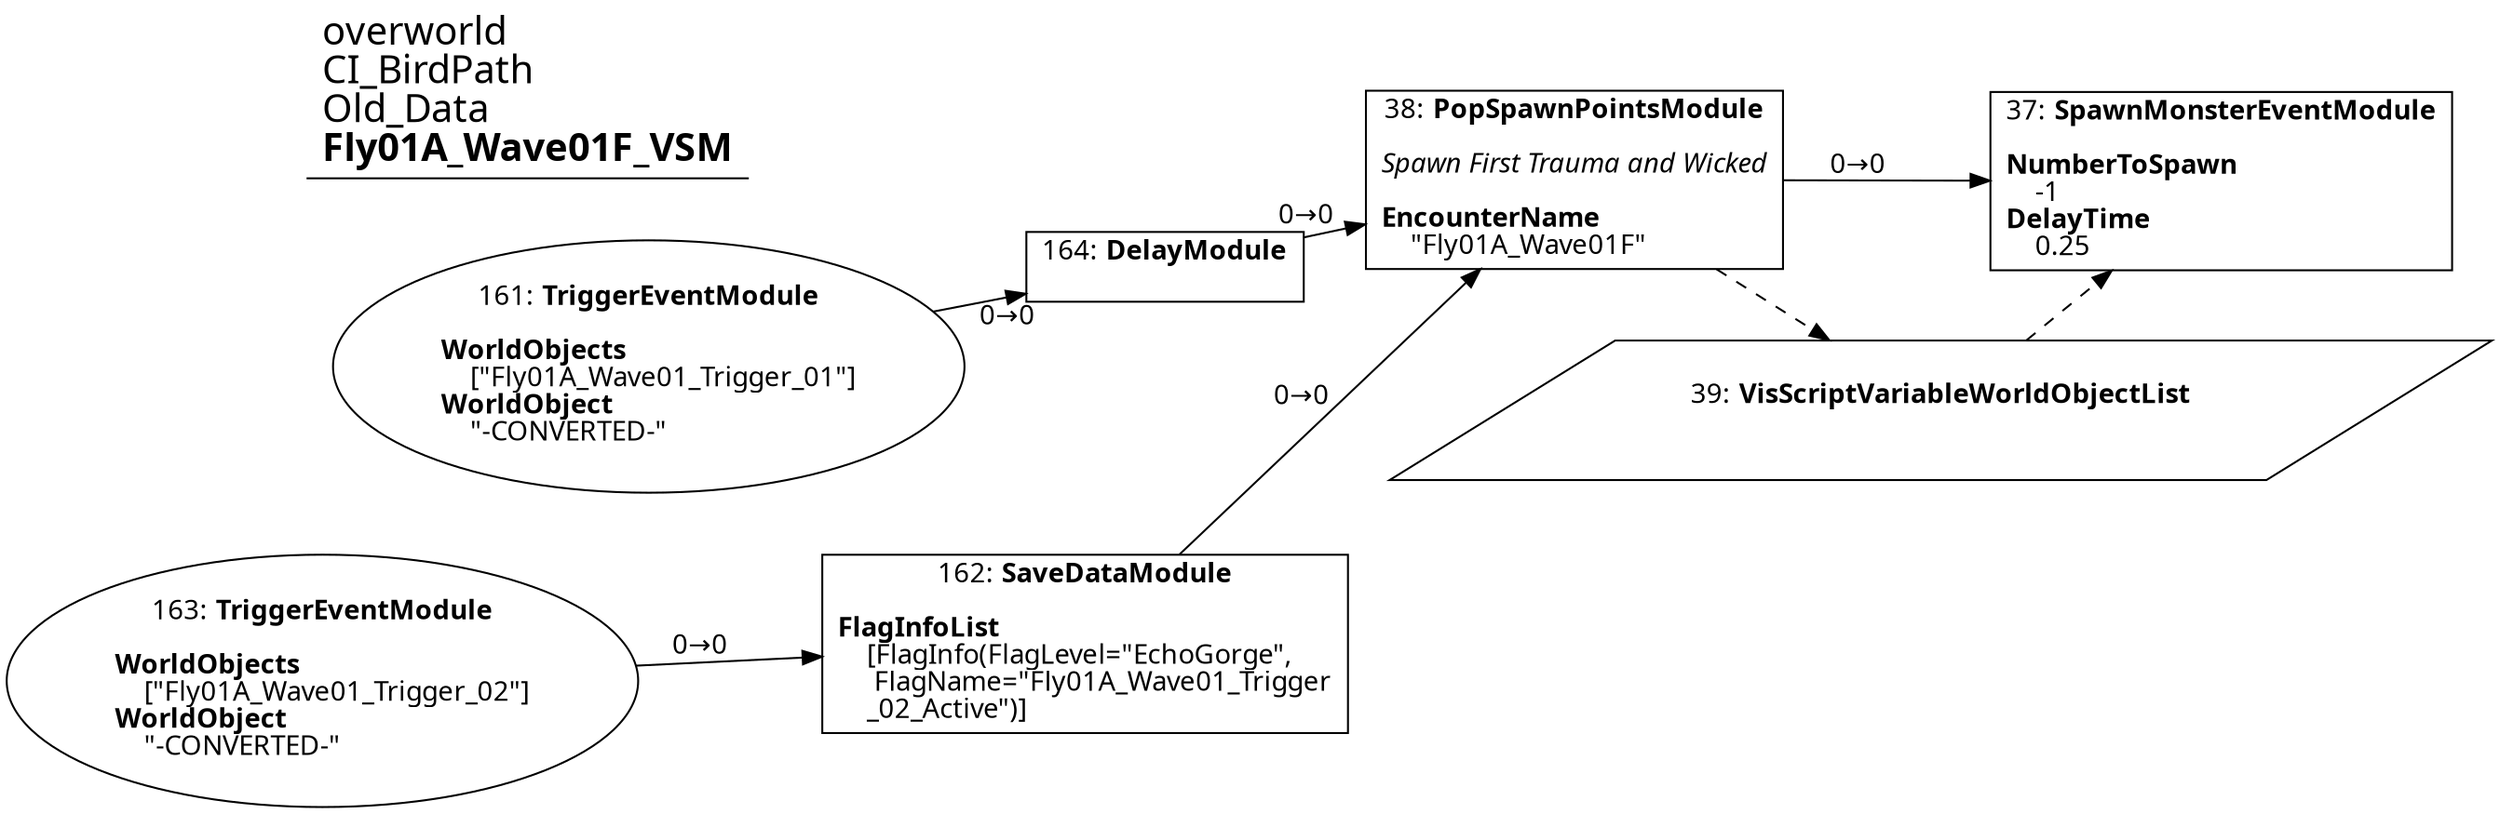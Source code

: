 digraph {
    layout = fdp;
    overlap = prism;
    sep = "+16";
    splines = spline;

    node [ shape = box ];

    graph [ fontname = "Segoe UI" ];
    node [ fontname = "Segoe UI" ];
    edge [ fontname = "Segoe UI" ];

    37 [ label = <37: <b>SpawnMonsterEventModule</b><br/><br/><b>NumberToSpawn</b><br align="left"/>    -1<br align="left"/><b>DelayTime</b><br align="left"/>    0.25<br align="left"/>> ];
    37 [ pos = "0.65800005,-2.641!" ];
    39 -> 37 [ style = dashed ];

    38 [ label = <38: <b>PopSpawnPointsModule</b><br/><br/><i>Spawn First Trauma and Wicked<br align="left"/></i><br align="left"/><b>EncounterName</b><br align="left"/>    &quot;Fly01A_Wave01F&quot;<br align="left"/>> ];
    38 [ pos = "0.21700001,-2.641!" ];
    38 -> 37 [ label = "0→0" ];
    38 -> 39 [ style = dashed ];

    39 [ label = <39: <b>VisScriptVariableWorldObjectList</b><br/><br/>> ];
    39 [ shape = parallelogram ]
    39 [ pos = "0.45700002,-2.7380002!" ];

    161 [ label = <161: <b>TriggerEventModule</b><br/><br/><b>WorldObjects</b><br align="left"/>    [&quot;Fly01A_Wave01_Trigger_01&quot;]<br align="left"/><b>WorldObject</b><br align="left"/>    &quot;-CONVERTED-&quot;<br align="left"/>> ];
    161 [ shape = oval ]
    161 [ pos = "-0.24800001,-2.641!" ];
    161 -> 164 [ label = "0→0" ];

    162 [ label = <162: <b>SaveDataModule</b><br/><br/><b>FlagInfoList</b><br align="left"/>    [FlagInfo(FlagLevel=&quot;EchoGorge&quot;,<br align="left"/>     FlagName=&quot;Fly01A_Wave01_Trigger<br align="left"/>    _02_Active&quot;)]<br align="left"/>> ];
    162 [ pos = "0.003,-2.8360002!" ];
    162 -> 38 [ label = "0→0" ];

    163 [ label = <163: <b>TriggerEventModule</b><br/><br/><b>WorldObjects</b><br align="left"/>    [&quot;Fly01A_Wave01_Trigger_02&quot;]<br align="left"/><b>WorldObject</b><br align="left"/>    &quot;-CONVERTED-&quot;<br align="left"/>> ];
    163 [ shape = oval ]
    163 [ pos = "-0.245,-2.8360002!" ];
    163 -> 162 [ label = "0→0" ];

    164 [ label = <164: <b>DelayModule</b><br/><br/>> ];
    164 [ pos = "0.019000001,-2.641!" ];
    164 -> 38 [ label = "0→0" ];

    title [ pos = "-0.24900001,-2.64!" ];
    title [ shape = underline ];
    title [ label = <<font point-size="20">overworld<br align="left"/>CI_BirdPath<br align="left"/>Old_Data<br align="left"/><b>Fly01A_Wave01F_VSM</b><br align="left"/></font>> ];
}
